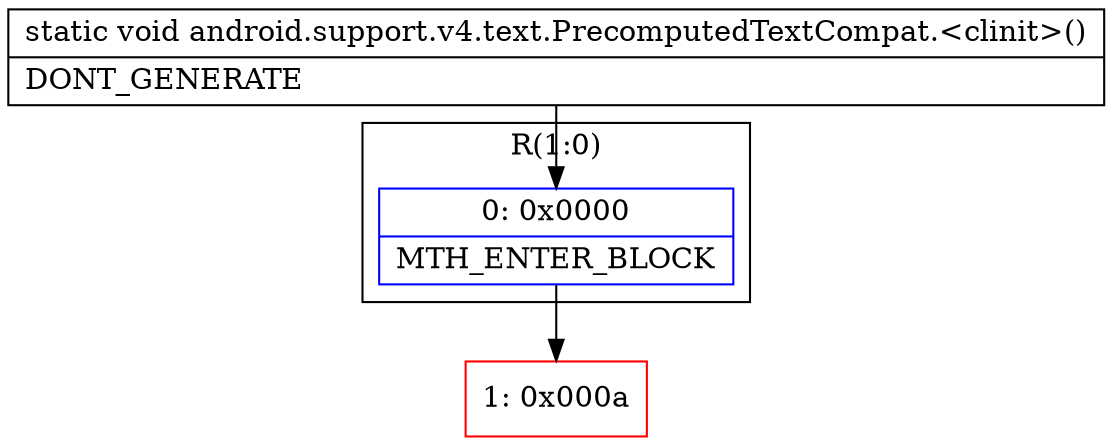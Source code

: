 digraph "CFG forandroid.support.v4.text.PrecomputedTextCompat.\<clinit\>()V" {
subgraph cluster_Region_786118121 {
label = "R(1:0)";
node [shape=record,color=blue];
Node_0 [shape=record,label="{0\:\ 0x0000|MTH_ENTER_BLOCK\l}"];
}
Node_1 [shape=record,color=red,label="{1\:\ 0x000a}"];
MethodNode[shape=record,label="{static void android.support.v4.text.PrecomputedTextCompat.\<clinit\>()  | DONT_GENERATE\l}"];
MethodNode -> Node_0;
Node_0 -> Node_1;
}

